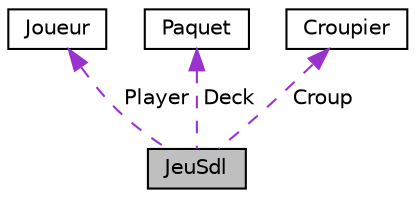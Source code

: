 digraph "JeuSdl"
{
 // LATEX_PDF_SIZE
  edge [fontname="Helvetica",fontsize="10",labelfontname="Helvetica",labelfontsize="10"];
  node [fontname="Helvetica",fontsize="10",shape=record];
  Node1 [label="JeuSdl",height=0.2,width=0.4,color="black", fillcolor="grey75", style="filled", fontcolor="black",tooltip=" "];
  Node2 -> Node1 [dir="back",color="darkorchid3",fontsize="10",style="dashed",label=" Player" ,fontname="Helvetica"];
  Node2 [label="Joueur",height=0.2,width=0.4,color="black", fillcolor="white", style="filled",URL="$classJoueur.html",tooltip=" "];
  Node3 -> Node1 [dir="back",color="darkorchid3",fontsize="10",style="dashed",label=" Deck" ,fontname="Helvetica"];
  Node3 [label="Paquet",height=0.2,width=0.4,color="black", fillcolor="white", style="filled",URL="$classPaquet.html",tooltip=" "];
  Node4 -> Node1 [dir="back",color="darkorchid3",fontsize="10",style="dashed",label=" Croup" ,fontname="Helvetica"];
  Node4 [label="Croupier",height=0.2,width=0.4,color="black", fillcolor="white", style="filled",URL="$classCroupier.html",tooltip=" "];
}
